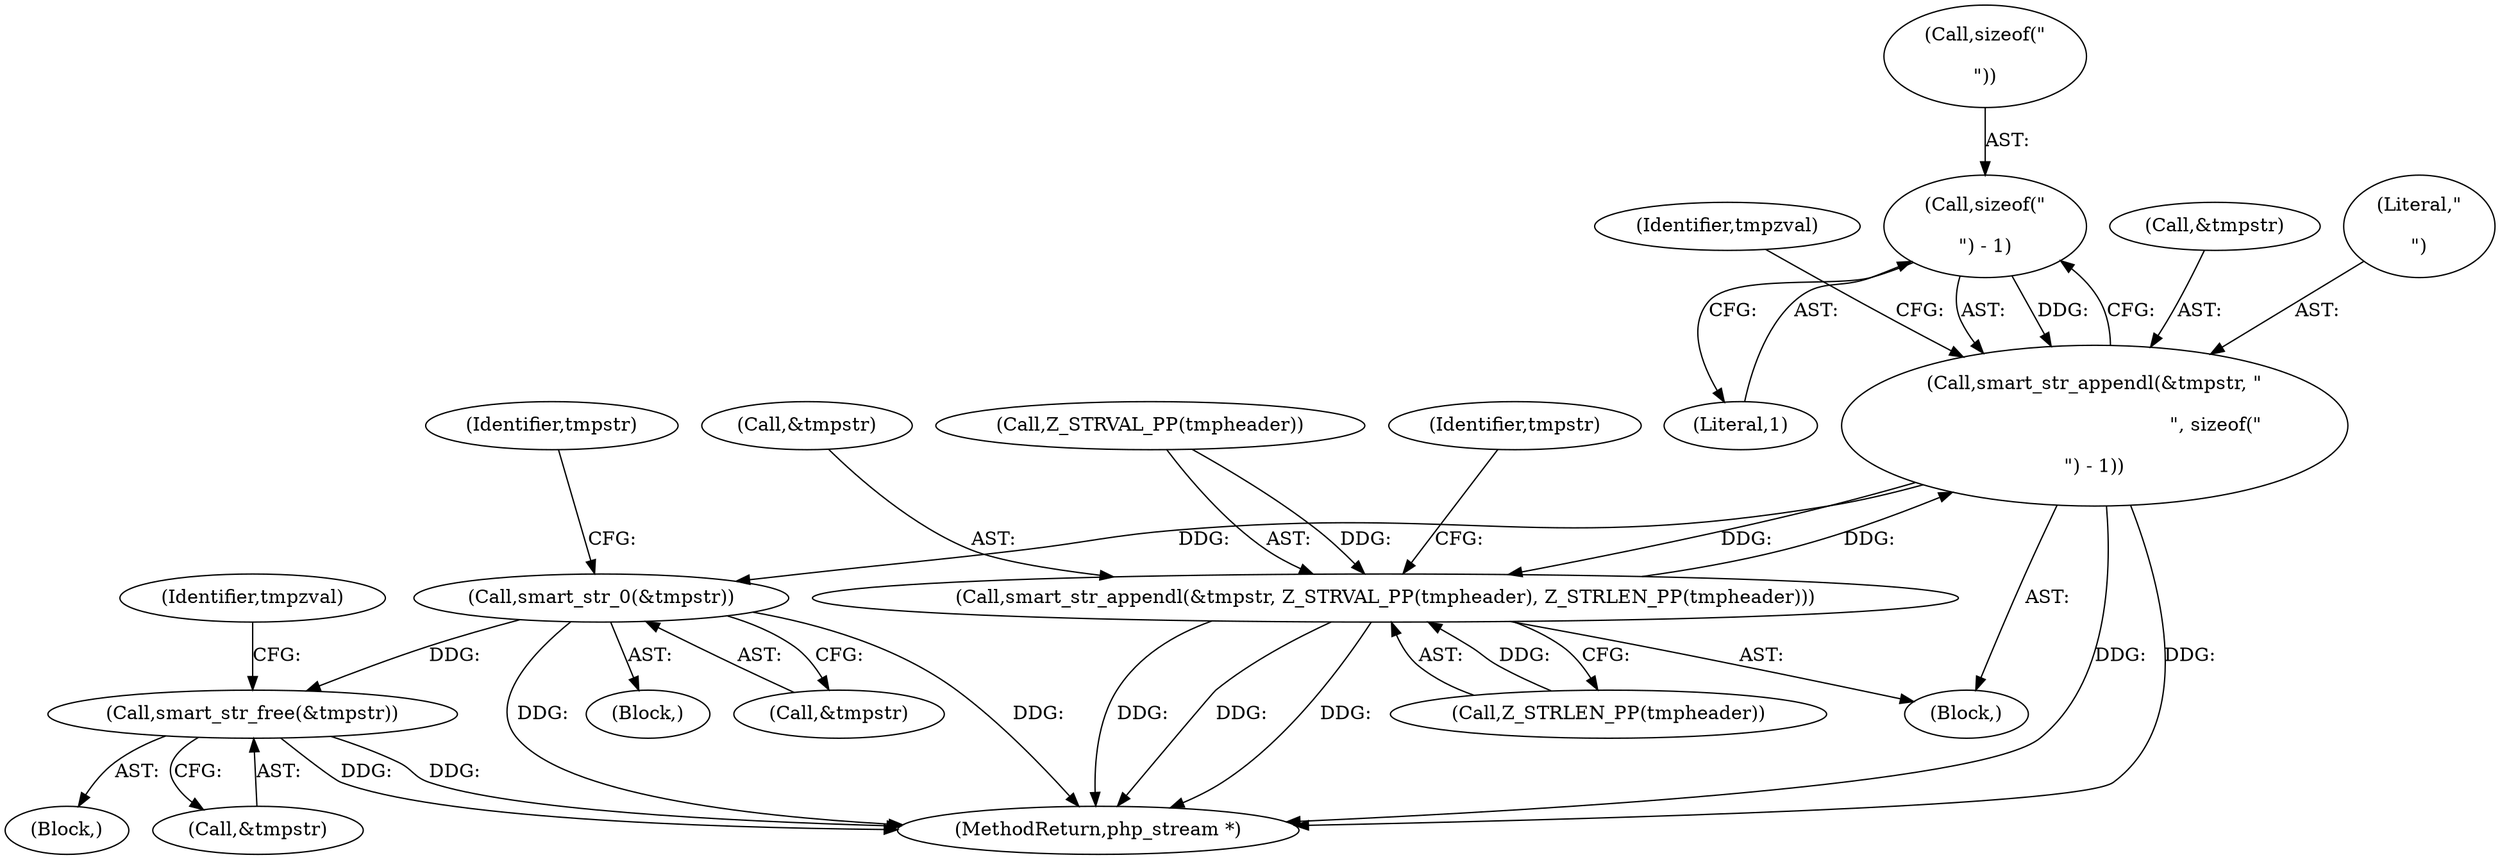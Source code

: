 digraph "0_php-src_523f230c831d7b33353203fa34aee4e92ac12bba@API" {
"1001451" [label="(Call,sizeof(\"\r\n\") - 1)"];
"1001447" [label="(Call,smart_str_appendl(&tmpstr, \"\r\n\", sizeof(\"\r\n\") - 1))"];
"1001440" [label="(Call,smart_str_appendl(&tmpstr, Z_STRVAL_PP(tmpheader), Z_STRLEN_PP(tmpheader)))"];
"1001455" [label="(Call,smart_str_0(&tmpstr))"];
"1001463" [label="(Call,smart_str_free(&tmpstr))"];
"1001447" [label="(Call,smart_str_appendl(&tmpstr, \"\r\n\", sizeof(\"\r\n\") - 1))"];
"1001454" [label="(Literal,1)"];
"1001441" [label="(Call,&tmpstr)"];
"1001451" [label="(Call,sizeof(\"\r\n\") - 1)"];
"1001440" [label="(Call,smart_str_appendl(&tmpstr, Z_STRVAL_PP(tmpheader), Z_STRLEN_PP(tmpheader)))"];
"1001443" [label="(Call,Z_STRVAL_PP(tmpheader))"];
"1001462" [label="(Block,)"];
"1001456" [label="(Call,&tmpstr)"];
"1001448" [label="(Call,&tmpstr)"];
"1001455" [label="(Call,smart_str_0(&tmpstr))"];
"1001450" [label="(Literal,\"\r\n\")"];
"1001464" [label="(Call,&tmpstr)"];
"1001470" [label="(Identifier,tmpzval)"];
"1001460" [label="(Identifier,tmpstr)"];
"1001452" [label="(Call,sizeof(\"\r\n\"))"];
"1001445" [label="(Call,Z_STRLEN_PP(tmpheader))"];
"1001430" [label="(Identifier,tmpzval)"];
"1003241" [label="(MethodReturn,php_stream *)"];
"1001402" [label="(Block,)"];
"1001463" [label="(Call,smart_str_free(&tmpstr))"];
"1001439" [label="(Block,)"];
"1001449" [label="(Identifier,tmpstr)"];
"1001451" -> "1001447"  [label="AST: "];
"1001451" -> "1001454"  [label="CFG: "];
"1001452" -> "1001451"  [label="AST: "];
"1001454" -> "1001451"  [label="AST: "];
"1001447" -> "1001451"  [label="CFG: "];
"1001451" -> "1001447"  [label="DDG: "];
"1001447" -> "1001439"  [label="AST: "];
"1001448" -> "1001447"  [label="AST: "];
"1001450" -> "1001447"  [label="AST: "];
"1001430" -> "1001447"  [label="CFG: "];
"1001447" -> "1003241"  [label="DDG: "];
"1001447" -> "1003241"  [label="DDG: "];
"1001447" -> "1001440"  [label="DDG: "];
"1001440" -> "1001447"  [label="DDG: "];
"1001447" -> "1001455"  [label="DDG: "];
"1001440" -> "1001439"  [label="AST: "];
"1001440" -> "1001445"  [label="CFG: "];
"1001441" -> "1001440"  [label="AST: "];
"1001443" -> "1001440"  [label="AST: "];
"1001445" -> "1001440"  [label="AST: "];
"1001449" -> "1001440"  [label="CFG: "];
"1001440" -> "1003241"  [label="DDG: "];
"1001440" -> "1003241"  [label="DDG: "];
"1001440" -> "1003241"  [label="DDG: "];
"1001443" -> "1001440"  [label="DDG: "];
"1001445" -> "1001440"  [label="DDG: "];
"1001455" -> "1001402"  [label="AST: "];
"1001455" -> "1001456"  [label="CFG: "];
"1001456" -> "1001455"  [label="AST: "];
"1001460" -> "1001455"  [label="CFG: "];
"1001455" -> "1003241"  [label="DDG: "];
"1001455" -> "1003241"  [label="DDG: "];
"1001455" -> "1001463"  [label="DDG: "];
"1001463" -> "1001462"  [label="AST: "];
"1001463" -> "1001464"  [label="CFG: "];
"1001464" -> "1001463"  [label="AST: "];
"1001470" -> "1001463"  [label="CFG: "];
"1001463" -> "1003241"  [label="DDG: "];
"1001463" -> "1003241"  [label="DDG: "];
}
